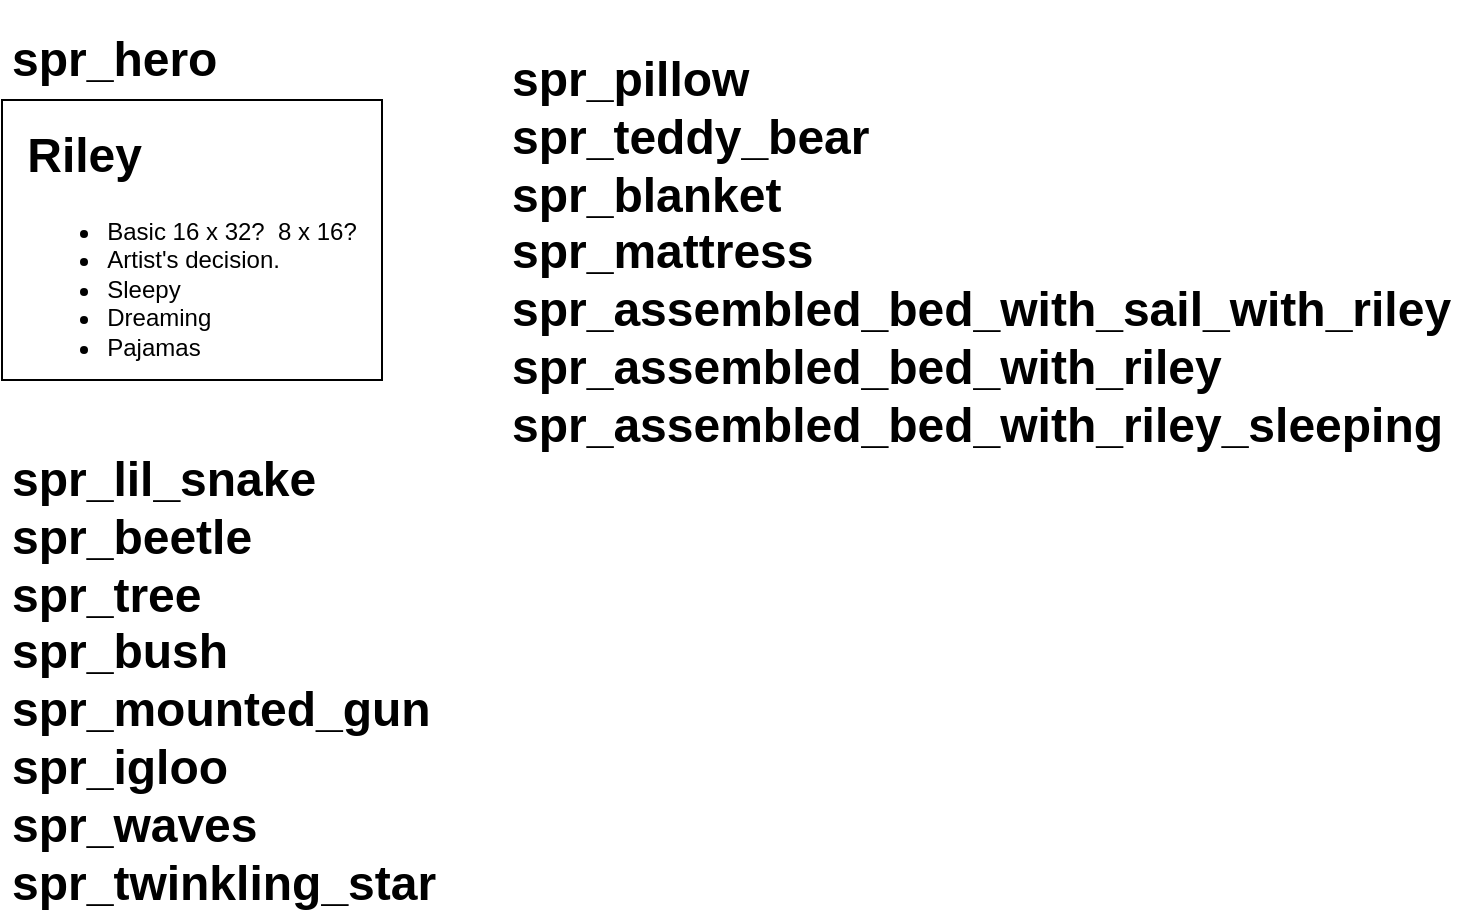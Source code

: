 <mxfile version="12.5.1" type="device"><diagram id="16C2UnBk1eY7ich7HaFP" name="Page-1"><mxGraphModel dx="1271" dy="680" grid="1" gridSize="10" guides="1" tooltips="1" connect="1" arrows="1" fold="1" page="1" pageScale="1" pageWidth="850" pageHeight="1100" math="0" shadow="0"><root><mxCell id="0"/><mxCell id="1" parent="0"/><mxCell id="msQ9Gvmq4Gi2iqKSevIq-1" value="&lt;h1&gt;spr_hero&lt;/h1&gt;" style="text;html=1;strokeColor=none;fillColor=none;spacing=5;spacingTop=-20;whiteSpace=wrap;overflow=hidden;rounded=0;" vertex="1" parent="1"><mxGeometry x="30" y="20" width="150" height="40" as="geometry"/></mxCell><mxCell id="msQ9Gvmq4Gi2iqKSevIq-2" value="&lt;h1 style=&quot;text-align: left ; white-space: normal&quot;&gt;Riley&lt;/h1&gt;&lt;p style=&quot;text-align: left ; white-space: normal&quot;&gt;&lt;/p&gt;&lt;ul style=&quot;text-align: left ; white-space: normal&quot;&gt;&lt;li&gt;Basic 16 x 32?&amp;nbsp; 8 x 16?&lt;/li&gt;&lt;li&gt;Artist's decision.&lt;/li&gt;&lt;li&gt;Sleepy&lt;/li&gt;&lt;li&gt;Dreaming&lt;/li&gt;&lt;li&gt;Pajamas&lt;/li&gt;&lt;/ul&gt;" style="rounded=0;whiteSpace=wrap;html=1;" vertex="1" parent="1"><mxGeometry x="30" y="60" width="190" height="140" as="geometry"/></mxCell><mxCell id="msQ9Gvmq4Gi2iqKSevIq-5" value="&lt;h1&gt;spr_lil_snake&lt;br&gt;spr_beetle&lt;br&gt;spr_tree&lt;br&gt;spr_bush&lt;br&gt;spr_mounted_gun&lt;br&gt;spr_igloo&lt;br&gt;spr_waves&lt;br&gt;spr_twinkling_star&lt;/h1&gt;" style="text;html=1;strokeColor=none;fillColor=none;spacing=5;spacingTop=-20;whiteSpace=wrap;overflow=hidden;rounded=0;" vertex="1" parent="1"><mxGeometry x="30" y="230" width="220" height="240" as="geometry"/></mxCell><mxCell id="msQ9Gvmq4Gi2iqKSevIq-13" value="&lt;h1&gt;spr_pillow&lt;br&gt;spr_teddy_bear&lt;br&gt;spr_blanket&lt;br&gt;spr_mattress&lt;br&gt;spr_assembled_bed_with_sail_with_riley&lt;br&gt;spr_assembled_bed_with_riley&lt;br&gt;spr_assembled_bed_with_riley_sleeping&lt;/h1&gt;" style="text;html=1;strokeColor=none;fillColor=none;spacing=5;spacingTop=-20;whiteSpace=wrap;overflow=hidden;rounded=0;" vertex="1" parent="1"><mxGeometry x="280" y="30" width="490" height="210" as="geometry"/></mxCell></root></mxGraphModel></diagram></mxfile>